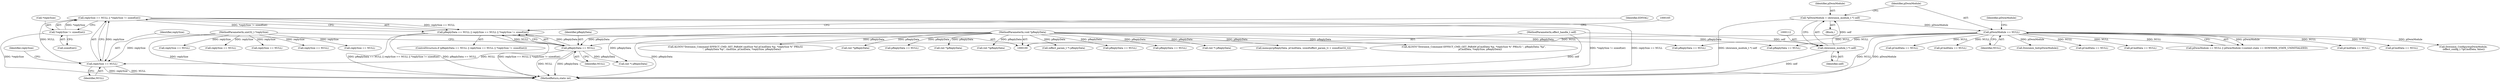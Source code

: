 digraph "0_Android_aeea52da00d210587fb3ed895de3d5f2e0264c88_0@API" {
"1000149" [label="(Call,replySize == NULL || *replySize != sizeof(int))"];
"1000150" [label="(Call,replySize == NULL)"];
"1000105" [label="(MethodParameterIn,uint32_t *replySize)"];
"1000146" [label="(Call,pReplyData == NULL)"];
"1000106" [label="(MethodParameterIn,void *pReplyData)"];
"1000118" [label="(Call,pDwmModule == NULL)"];
"1000109" [label="(Call,*pDwmModule = (downmix_module_t *) self)"];
"1000111" [label="(Call,(downmix_module_t *) self)"];
"1000101" [label="(MethodParameterIn,effect_handle_t self)"];
"1000153" [label="(Call,*replySize != sizeof(int))"];
"1000145" [label="(Call,pReplyData == NULL || replySize == NULL || *replySize != sizeof(int))"];
"1000396" [label="(Call,replySize == NULL)"];
"1000334" [label="(Call,pReplyData == NULL)"];
"1000320" [label="(Call,pCmdData == NULL)"];
"1000154" [label="(Call,*replySize)"];
"1000101" [label="(MethodParameterIn,effect_handle_t self)"];
"1000117" [label="(Call,pDwmModule == NULL || pDwmModule->context.state == DOWNMIX_STATE_UNINITIALIZED)"];
"1000119" [label="(Identifier,pDwmModule)"];
"1000105" [label="(MethodParameterIn,uint32_t *replySize)"];
"1000200" [label="(Call,(int *) pReplyData)"];
"1000153" [label="(Call,*replySize != sizeof(int))"];
"1000110" [label="(Identifier,pDwmModule)"];
"1000156" [label="(Call,sizeof(int))"];
"1000242" [label="(Call,replySize == NULL)"];
"1000549" [label="(Call,pCmdData == NULL)"];
"1000118" [label="(Call,pDwmModule == NULL)"];
"1000155" [label="(Identifier,replySize)"];
"1000186" [label="(Call,replySize == NULL)"];
"1000173" [label="(Call,pCmdData == NULL)"];
"1000267" [label="(Call,memcpy(pReplyData, pCmdData, sizeof(effect_param_t) + sizeof(int32_t)))"];
"1000203" [label="(Call,Downmix_Configure(pDwmModule,\n (effect_config_t *)pCmdData, false))"];
"1000161" [label="(Identifier,EINVAL)"];
"1000572" [label="(MethodReturn,static int)"];
"1000150" [label="(Call,replySize == NULL)"];
"1000478" [label="(Call,pCmdData == NULL)"];
"1000151" [label="(Identifier,replySize)"];
"1000113" [label="(Identifier,self)"];
"1000216" [label="(Call,ALOGV(\"Downmix_Command EFFECT_CMD_GET_PARAM pCmdData %p, *replySize %\" PRIu32 \", pReplyData: %p\",\n                 pCmdData, *replySize, pReplyData))"];
"1000164" [label="(Call,(int *) pReplyData)"];
"1000147" [label="(Identifier,pReplyData)"];
"1000311" [label="(Call,ALOGV(\"Downmix_Command EFFECT_CMD_SET_PARAM cmdSize %d pCmdData %p, *replySize %\" PRIu32\n                 \", pReplyData %p\", cmdSize, pCmdData, *replySize, pReplyData))"];
"1000111" [label="(Call,(downmix_module_t *) self)"];
"1000106" [label="(MethodParameterIn,void *pReplyData)"];
"1000439" [label="(Call,replySize == NULL)"];
"1000496" [label="(Call,pCmdData == NULL)"];
"1000107" [label="(Block,)"];
"1000149" [label="(Call,replySize == NULL || *replySize != sizeof(int))"];
"1000145" [label="(Call,pReplyData == NULL || replySize == NULL || *replySize != sizeof(int))"];
"1000470" [label="(Call,(int *)pReplyData)"];
"1000152" [label="(Identifier,NULL)"];
"1000238" [label="(Call,pReplyData == NULL)"];
"1000427" [label="(Call,(int *)pReplyData)"];
"1000120" [label="(Identifier,NULL)"];
"1000167" [label="(Call,Downmix_Init(pDwmModule))"];
"1000360" [label="(Call,(int *)pReplyData)"];
"1000392" [label="(Call,pReplyData == NULL)"];
"1000148" [label="(Identifier,NULL)"];
"1000224" [label="(Call,pCmdData == NULL)"];
"1000146" [label="(Call,pReplyData == NULL)"];
"1000264" [label="(Call,(effect_param_t *) pReplyData)"];
"1000338" [label="(Call,replySize == NULL)"];
"1000435" [label="(Call,pReplyData == NULL)"];
"1000182" [label="(Call,pReplyData == NULL)"];
"1000109" [label="(Call,*pDwmModule = (downmix_module_t *) self)"];
"1000124" [label="(Identifier,pDwmModule)"];
"1000144" [label="(ControlStructure,if (pReplyData == NULL || replySize == NULL || *replySize != sizeof(int)))"];
"1000149" -> "1000145"  [label="AST: "];
"1000149" -> "1000150"  [label="CFG: "];
"1000149" -> "1000153"  [label="CFG: "];
"1000150" -> "1000149"  [label="AST: "];
"1000153" -> "1000149"  [label="AST: "];
"1000145" -> "1000149"  [label="CFG: "];
"1000149" -> "1000572"  [label="DDG: *replySize != sizeof(int)"];
"1000149" -> "1000572"  [label="DDG: replySize == NULL"];
"1000149" -> "1000145"  [label="DDG: replySize == NULL"];
"1000149" -> "1000145"  [label="DDG: *replySize != sizeof(int)"];
"1000150" -> "1000149"  [label="DDG: replySize"];
"1000150" -> "1000149"  [label="DDG: NULL"];
"1000153" -> "1000149"  [label="DDG: *replySize"];
"1000150" -> "1000152"  [label="CFG: "];
"1000151" -> "1000150"  [label="AST: "];
"1000152" -> "1000150"  [label="AST: "];
"1000155" -> "1000150"  [label="CFG: "];
"1000150" -> "1000572"  [label="DDG: replySize"];
"1000150" -> "1000572"  [label="DDG: NULL"];
"1000105" -> "1000150"  [label="DDG: replySize"];
"1000146" -> "1000150"  [label="DDG: NULL"];
"1000105" -> "1000100"  [label="AST: "];
"1000105" -> "1000572"  [label="DDG: replySize"];
"1000105" -> "1000186"  [label="DDG: replySize"];
"1000105" -> "1000242"  [label="DDG: replySize"];
"1000105" -> "1000338"  [label="DDG: replySize"];
"1000105" -> "1000396"  [label="DDG: replySize"];
"1000105" -> "1000439"  [label="DDG: replySize"];
"1000146" -> "1000145"  [label="AST: "];
"1000146" -> "1000148"  [label="CFG: "];
"1000147" -> "1000146"  [label="AST: "];
"1000148" -> "1000146"  [label="AST: "];
"1000151" -> "1000146"  [label="CFG: "];
"1000145" -> "1000146"  [label="CFG: "];
"1000146" -> "1000572"  [label="DDG: NULL"];
"1000146" -> "1000572"  [label="DDG: pReplyData"];
"1000146" -> "1000145"  [label="DDG: pReplyData"];
"1000146" -> "1000145"  [label="DDG: NULL"];
"1000106" -> "1000146"  [label="DDG: pReplyData"];
"1000118" -> "1000146"  [label="DDG: NULL"];
"1000146" -> "1000164"  [label="DDG: pReplyData"];
"1000106" -> "1000100"  [label="AST: "];
"1000106" -> "1000572"  [label="DDG: pReplyData"];
"1000106" -> "1000164"  [label="DDG: pReplyData"];
"1000106" -> "1000182"  [label="DDG: pReplyData"];
"1000106" -> "1000200"  [label="DDG: pReplyData"];
"1000106" -> "1000216"  [label="DDG: pReplyData"];
"1000106" -> "1000238"  [label="DDG: pReplyData"];
"1000106" -> "1000264"  [label="DDG: pReplyData"];
"1000106" -> "1000267"  [label="DDG: pReplyData"];
"1000106" -> "1000311"  [label="DDG: pReplyData"];
"1000106" -> "1000334"  [label="DDG: pReplyData"];
"1000106" -> "1000360"  [label="DDG: pReplyData"];
"1000106" -> "1000392"  [label="DDG: pReplyData"];
"1000106" -> "1000427"  [label="DDG: pReplyData"];
"1000106" -> "1000435"  [label="DDG: pReplyData"];
"1000106" -> "1000470"  [label="DDG: pReplyData"];
"1000118" -> "1000117"  [label="AST: "];
"1000118" -> "1000120"  [label="CFG: "];
"1000119" -> "1000118"  [label="AST: "];
"1000120" -> "1000118"  [label="AST: "];
"1000124" -> "1000118"  [label="CFG: "];
"1000117" -> "1000118"  [label="CFG: "];
"1000118" -> "1000572"  [label="DDG: NULL"];
"1000118" -> "1000572"  [label="DDG: pDwmModule"];
"1000118" -> "1000117"  [label="DDG: pDwmModule"];
"1000118" -> "1000117"  [label="DDG: NULL"];
"1000109" -> "1000118"  [label="DDG: pDwmModule"];
"1000118" -> "1000167"  [label="DDG: pDwmModule"];
"1000118" -> "1000173"  [label="DDG: NULL"];
"1000118" -> "1000203"  [label="DDG: pDwmModule"];
"1000118" -> "1000224"  [label="DDG: NULL"];
"1000118" -> "1000320"  [label="DDG: NULL"];
"1000118" -> "1000392"  [label="DDG: NULL"];
"1000118" -> "1000435"  [label="DDG: NULL"];
"1000118" -> "1000478"  [label="DDG: NULL"];
"1000118" -> "1000496"  [label="DDG: NULL"];
"1000118" -> "1000549"  [label="DDG: NULL"];
"1000109" -> "1000107"  [label="AST: "];
"1000109" -> "1000111"  [label="CFG: "];
"1000110" -> "1000109"  [label="AST: "];
"1000111" -> "1000109"  [label="AST: "];
"1000119" -> "1000109"  [label="CFG: "];
"1000109" -> "1000572"  [label="DDG: (downmix_module_t *) self"];
"1000111" -> "1000109"  [label="DDG: self"];
"1000111" -> "1000113"  [label="CFG: "];
"1000112" -> "1000111"  [label="AST: "];
"1000113" -> "1000111"  [label="AST: "];
"1000111" -> "1000572"  [label="DDG: self"];
"1000101" -> "1000111"  [label="DDG: self"];
"1000101" -> "1000100"  [label="AST: "];
"1000101" -> "1000572"  [label="DDG: self"];
"1000153" -> "1000156"  [label="CFG: "];
"1000154" -> "1000153"  [label="AST: "];
"1000156" -> "1000153"  [label="AST: "];
"1000153" -> "1000572"  [label="DDG: *replySize"];
"1000145" -> "1000144"  [label="AST: "];
"1000161" -> "1000145"  [label="CFG: "];
"1000165" -> "1000145"  [label="CFG: "];
"1000145" -> "1000572"  [label="DDG: replySize == NULL || *replySize != sizeof(int)"];
"1000145" -> "1000572"  [label="DDG: pReplyData == NULL || replySize == NULL || *replySize != sizeof(int)"];
"1000145" -> "1000572"  [label="DDG: pReplyData == NULL"];
}
